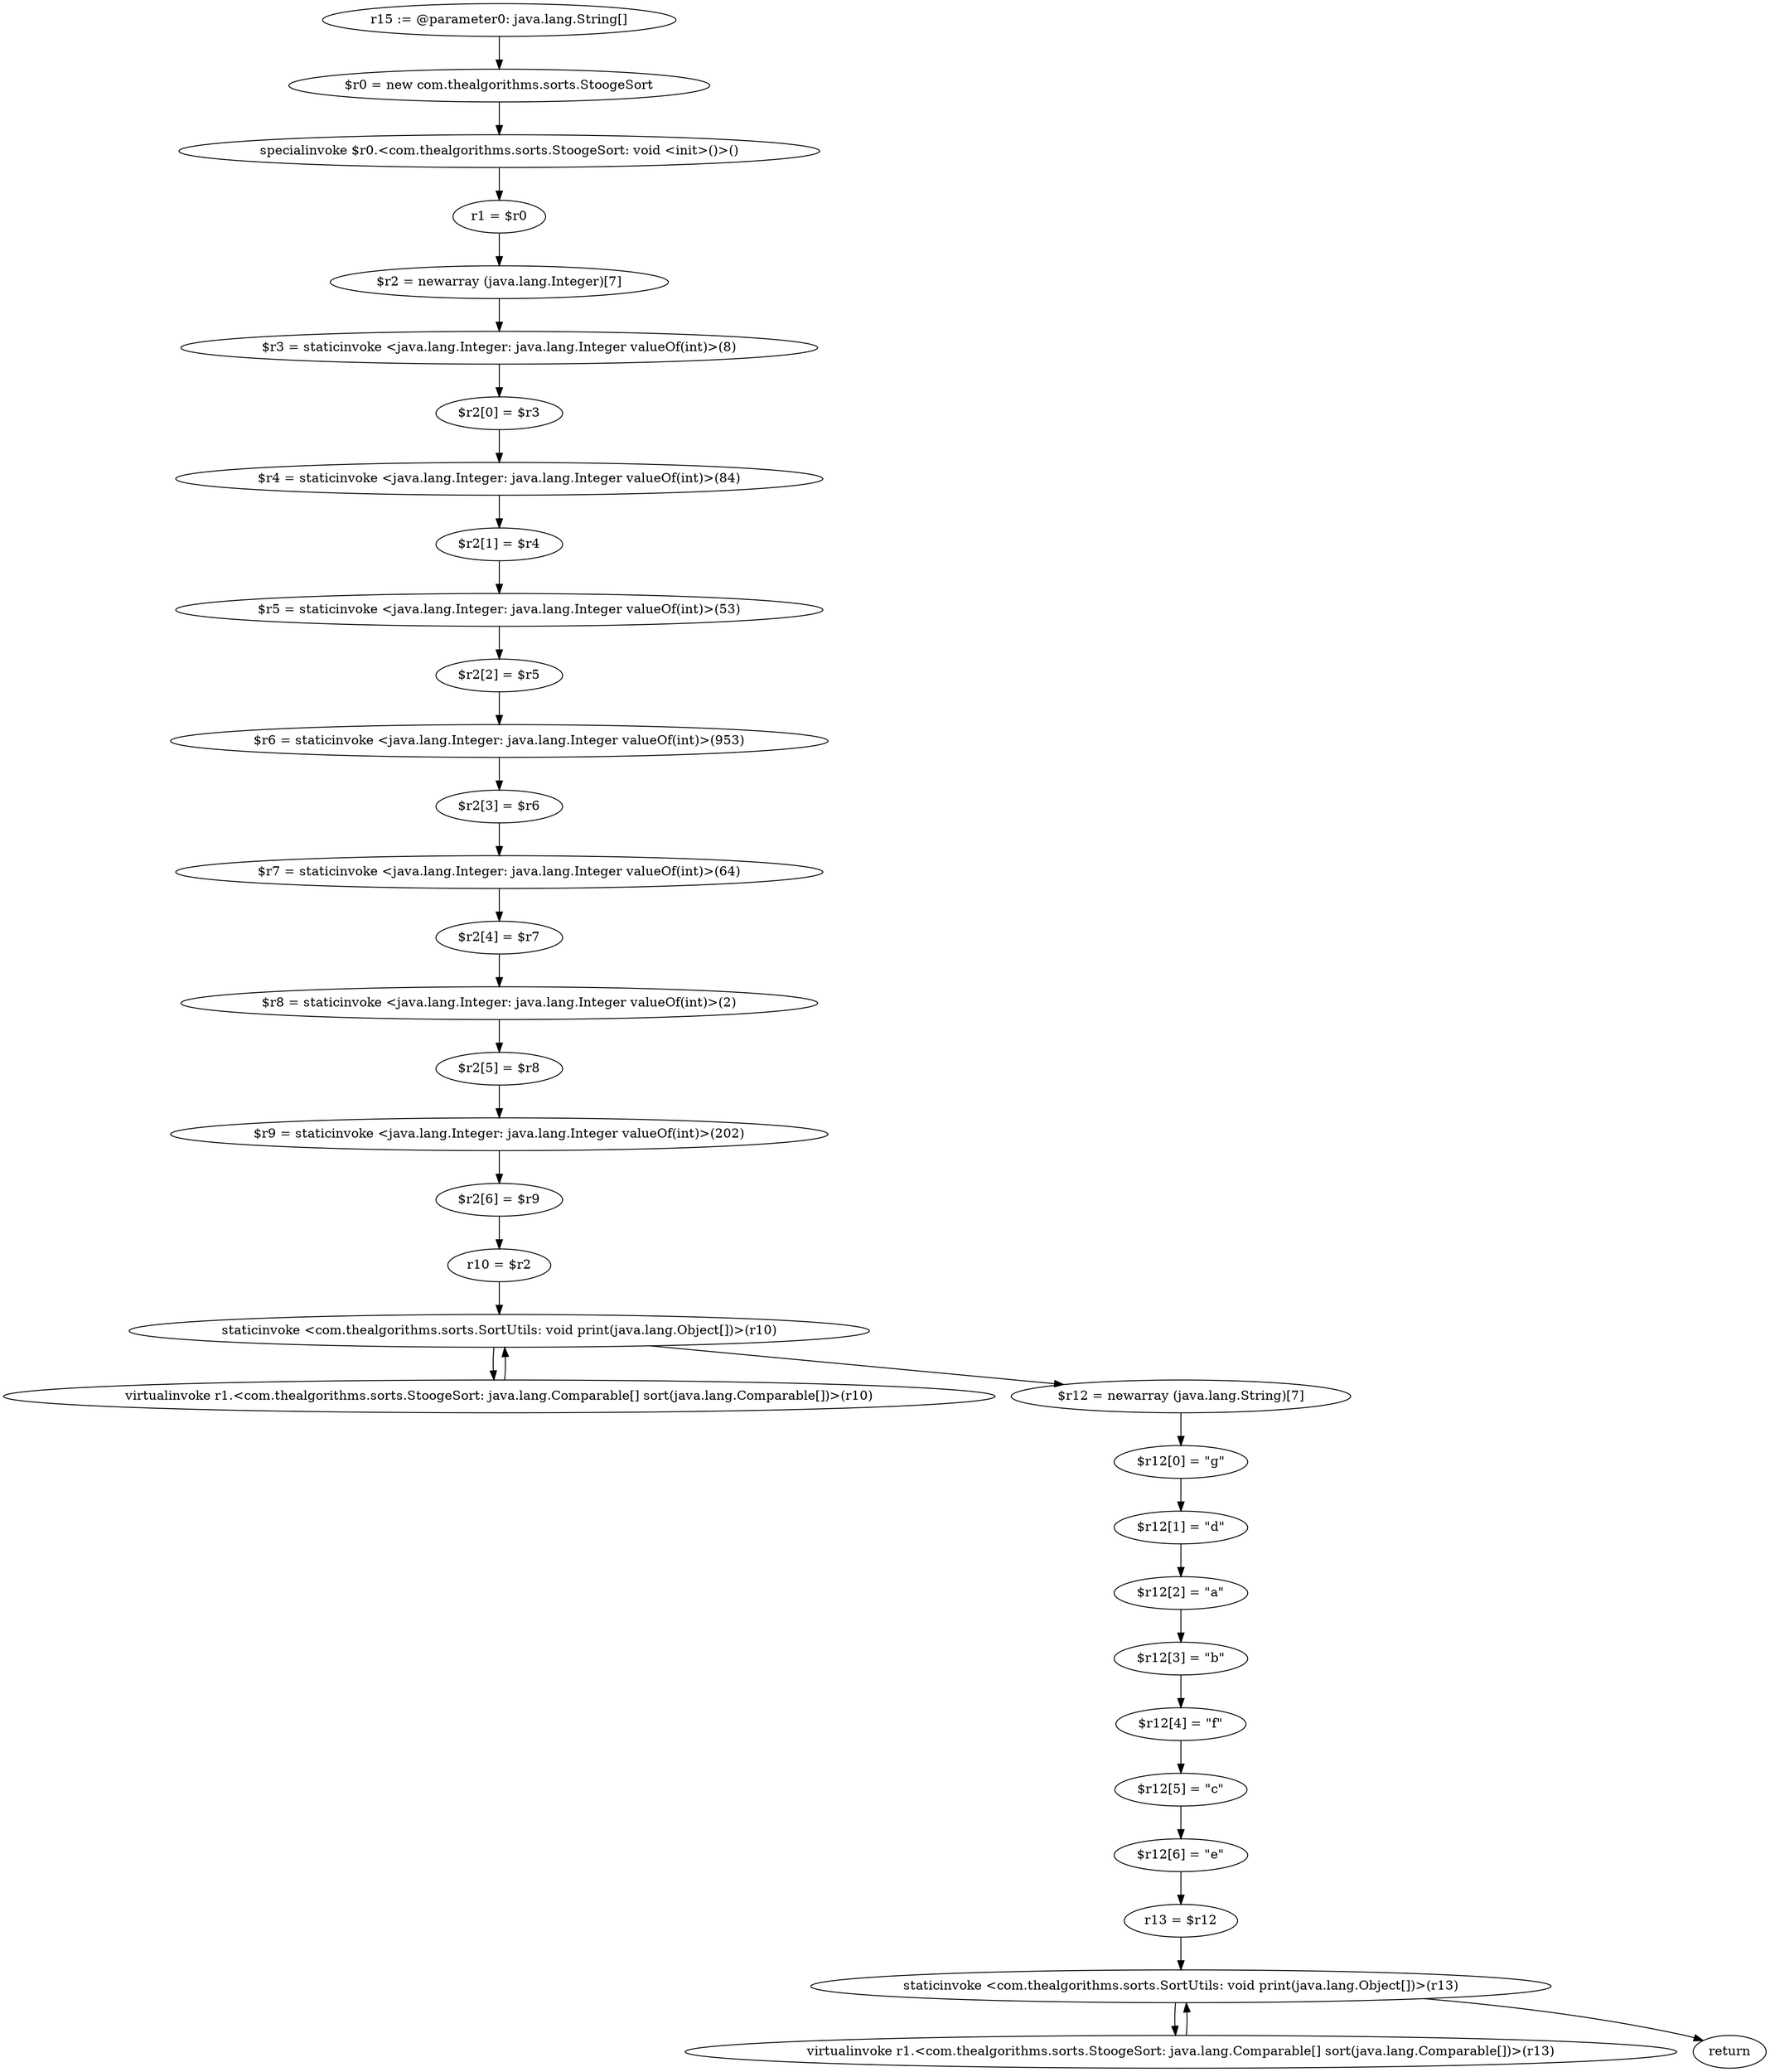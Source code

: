 digraph "unitGraph" {
    "r15 := @parameter0: java.lang.String[]"
    "$r0 = new com.thealgorithms.sorts.StoogeSort"
    "specialinvoke $r0.<com.thealgorithms.sorts.StoogeSort: void <init>()>()"
    "r1 = $r0"
    "$r2 = newarray (java.lang.Integer)[7]"
    "$r3 = staticinvoke <java.lang.Integer: java.lang.Integer valueOf(int)>(8)"
    "$r2[0] = $r3"
    "$r4 = staticinvoke <java.lang.Integer: java.lang.Integer valueOf(int)>(84)"
    "$r2[1] = $r4"
    "$r5 = staticinvoke <java.lang.Integer: java.lang.Integer valueOf(int)>(53)"
    "$r2[2] = $r5"
    "$r6 = staticinvoke <java.lang.Integer: java.lang.Integer valueOf(int)>(953)"
    "$r2[3] = $r6"
    "$r7 = staticinvoke <java.lang.Integer: java.lang.Integer valueOf(int)>(64)"
    "$r2[4] = $r7"
    "$r8 = staticinvoke <java.lang.Integer: java.lang.Integer valueOf(int)>(2)"
    "$r2[5] = $r8"
    "$r9 = staticinvoke <java.lang.Integer: java.lang.Integer valueOf(int)>(202)"
    "$r2[6] = $r9"
    "r10 = $r2"
    "staticinvoke <com.thealgorithms.sorts.SortUtils: void print(java.lang.Object[])>(r10)"
    "virtualinvoke r1.<com.thealgorithms.sorts.StoogeSort: java.lang.Comparable[] sort(java.lang.Comparable[])>(r10)"
    "$r12 = newarray (java.lang.String)[7]"
    "$r12[0] = \"g\""
    "$r12[1] = \"d\""
    "$r12[2] = \"a\""
    "$r12[3] = \"b\""
    "$r12[4] = \"f\""
    "$r12[5] = \"c\""
    "$r12[6] = \"e\""
    "r13 = $r12"
    "staticinvoke <com.thealgorithms.sorts.SortUtils: void print(java.lang.Object[])>(r13)"
    "virtualinvoke r1.<com.thealgorithms.sorts.StoogeSort: java.lang.Comparable[] sort(java.lang.Comparable[])>(r13)"
    "return"
    "r15 := @parameter0: java.lang.String[]"->"$r0 = new com.thealgorithms.sorts.StoogeSort";
    "$r0 = new com.thealgorithms.sorts.StoogeSort"->"specialinvoke $r0.<com.thealgorithms.sorts.StoogeSort: void <init>()>()";
    "specialinvoke $r0.<com.thealgorithms.sorts.StoogeSort: void <init>()>()"->"r1 = $r0";
    "r1 = $r0"->"$r2 = newarray (java.lang.Integer)[7]";
    "$r2 = newarray (java.lang.Integer)[7]"->"$r3 = staticinvoke <java.lang.Integer: java.lang.Integer valueOf(int)>(8)";
    "$r3 = staticinvoke <java.lang.Integer: java.lang.Integer valueOf(int)>(8)"->"$r2[0] = $r3";
    "$r2[0] = $r3"->"$r4 = staticinvoke <java.lang.Integer: java.lang.Integer valueOf(int)>(84)";
    "$r4 = staticinvoke <java.lang.Integer: java.lang.Integer valueOf(int)>(84)"->"$r2[1] = $r4";
    "$r2[1] = $r4"->"$r5 = staticinvoke <java.lang.Integer: java.lang.Integer valueOf(int)>(53)";
    "$r5 = staticinvoke <java.lang.Integer: java.lang.Integer valueOf(int)>(53)"->"$r2[2] = $r5";
    "$r2[2] = $r5"->"$r6 = staticinvoke <java.lang.Integer: java.lang.Integer valueOf(int)>(953)";
    "$r6 = staticinvoke <java.lang.Integer: java.lang.Integer valueOf(int)>(953)"->"$r2[3] = $r6";
    "$r2[3] = $r6"->"$r7 = staticinvoke <java.lang.Integer: java.lang.Integer valueOf(int)>(64)";
    "$r7 = staticinvoke <java.lang.Integer: java.lang.Integer valueOf(int)>(64)"->"$r2[4] = $r7";
    "$r2[4] = $r7"->"$r8 = staticinvoke <java.lang.Integer: java.lang.Integer valueOf(int)>(2)";
    "$r8 = staticinvoke <java.lang.Integer: java.lang.Integer valueOf(int)>(2)"->"$r2[5] = $r8";
    "$r2[5] = $r8"->"$r9 = staticinvoke <java.lang.Integer: java.lang.Integer valueOf(int)>(202)";
    "$r9 = staticinvoke <java.lang.Integer: java.lang.Integer valueOf(int)>(202)"->"$r2[6] = $r9";
    "$r2[6] = $r9"->"r10 = $r2";
    "r10 = $r2"->"staticinvoke <com.thealgorithms.sorts.SortUtils: void print(java.lang.Object[])>(r10)";
    "staticinvoke <com.thealgorithms.sorts.SortUtils: void print(java.lang.Object[])>(r10)"->"virtualinvoke r1.<com.thealgorithms.sorts.StoogeSort: java.lang.Comparable[] sort(java.lang.Comparable[])>(r10)";
    "virtualinvoke r1.<com.thealgorithms.sorts.StoogeSort: java.lang.Comparable[] sort(java.lang.Comparable[])>(r10)"->"staticinvoke <com.thealgorithms.sorts.SortUtils: void print(java.lang.Object[])>(r10)";
    "staticinvoke <com.thealgorithms.sorts.SortUtils: void print(java.lang.Object[])>(r10)"->"$r12 = newarray (java.lang.String)[7]";
    "$r12 = newarray (java.lang.String)[7]"->"$r12[0] = \"g\"";
    "$r12[0] = \"g\""->"$r12[1] = \"d\"";
    "$r12[1] = \"d\""->"$r12[2] = \"a\"";
    "$r12[2] = \"a\""->"$r12[3] = \"b\"";
    "$r12[3] = \"b\""->"$r12[4] = \"f\"";
    "$r12[4] = \"f\""->"$r12[5] = \"c\"";
    "$r12[5] = \"c\""->"$r12[6] = \"e\"";
    "$r12[6] = \"e\""->"r13 = $r12";
    "r13 = $r12"->"staticinvoke <com.thealgorithms.sorts.SortUtils: void print(java.lang.Object[])>(r13)";
    "staticinvoke <com.thealgorithms.sorts.SortUtils: void print(java.lang.Object[])>(r13)"->"virtualinvoke r1.<com.thealgorithms.sorts.StoogeSort: java.lang.Comparable[] sort(java.lang.Comparable[])>(r13)";
    "virtualinvoke r1.<com.thealgorithms.sorts.StoogeSort: java.lang.Comparable[] sort(java.lang.Comparable[])>(r13)"->"staticinvoke <com.thealgorithms.sorts.SortUtils: void print(java.lang.Object[])>(r13)";
    "staticinvoke <com.thealgorithms.sorts.SortUtils: void print(java.lang.Object[])>(r13)"->"return";
}
